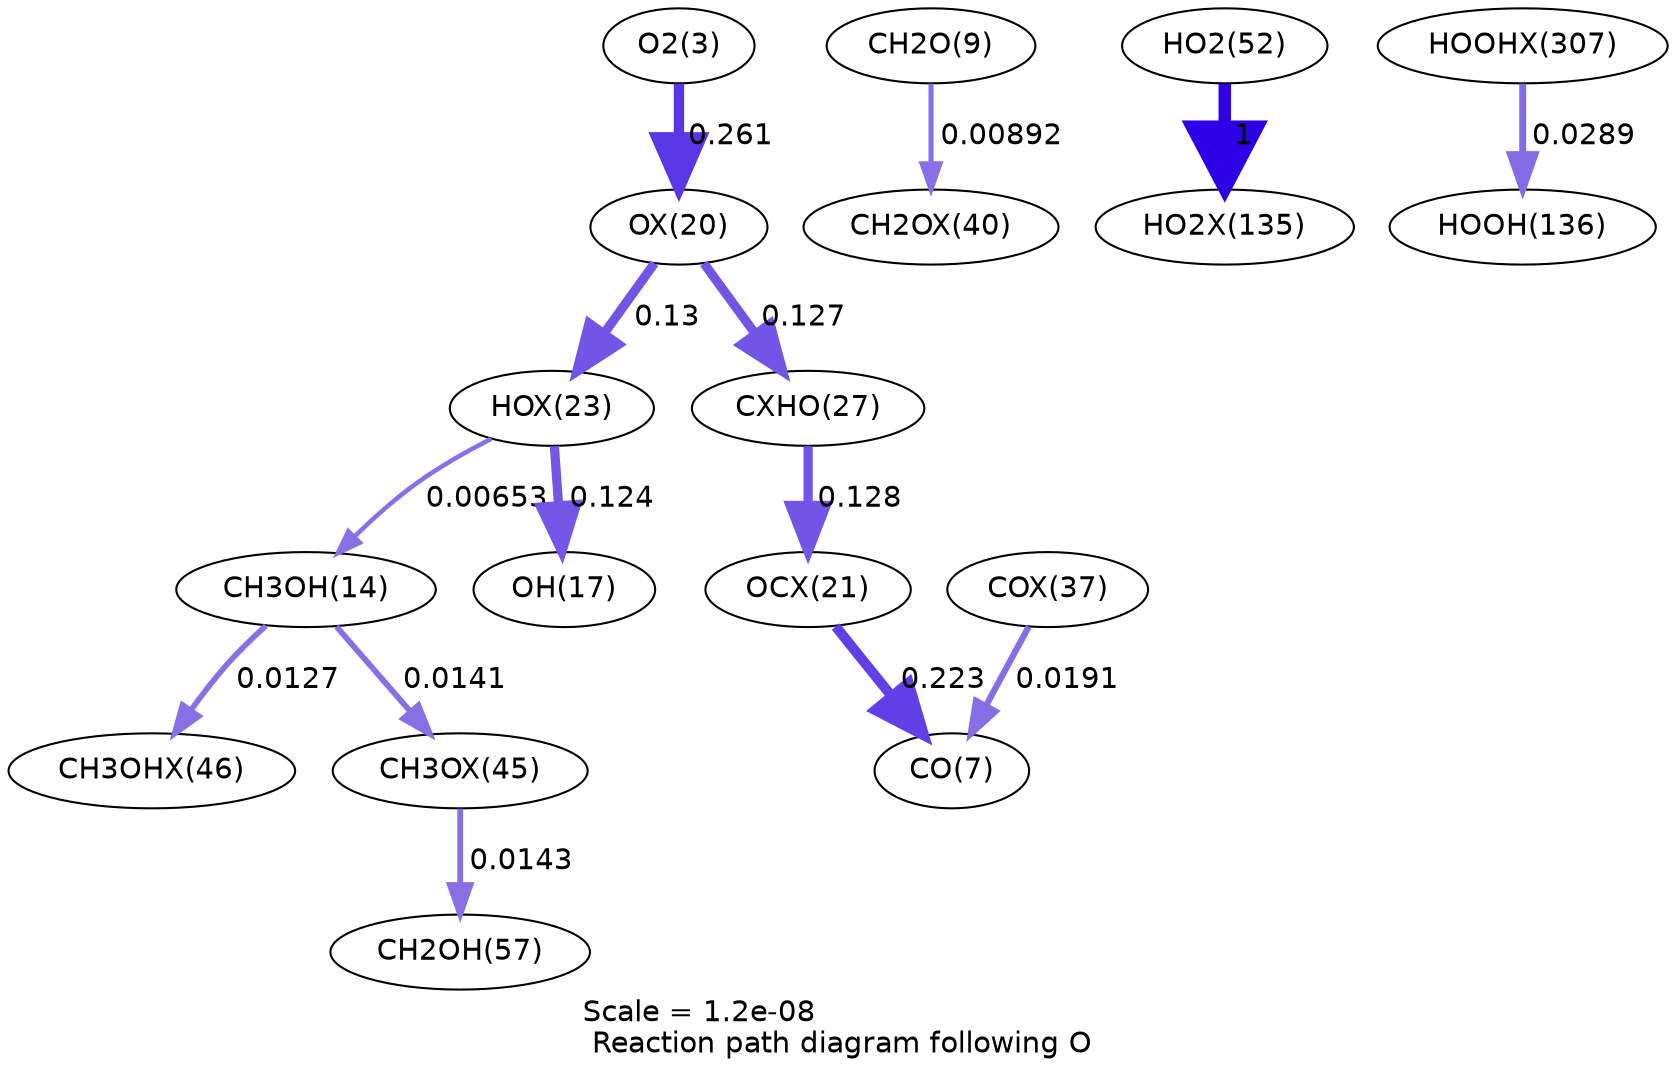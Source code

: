 digraph reaction_paths {
center=1;
s5 -> s36[fontname="Helvetica", penwidth=4.98, arrowsize=2.49, color="0.7, 0.761, 0.9"
, label=" 0.261"];
s36 -> s39[fontname="Helvetica", penwidth=4.46, arrowsize=2.23, color="0.7, 0.63, 0.9"
, label=" 0.13"];
s36 -> s42[fontname="Helvetica", penwidth=4.44, arrowsize=2.22, color="0.7, 0.627, 0.9"
, label=" 0.127"];
s39 -> s16[fontname="Helvetica", penwidth=2.2, arrowsize=1.1, color="0.7, 0.507, 0.9"
, label=" 0.00653"];
s39 -> s19[fontname="Helvetica", penwidth=4.43, arrowsize=2.21, color="0.7, 0.624, 0.9"
, label=" 0.124"];
s16 -> s53[fontname="Helvetica", penwidth=2.71, arrowsize=1.35, color="0.7, 0.513, 0.9"
, label=" 0.0127"];
s16 -> s52[fontname="Helvetica", penwidth=2.78, arrowsize=1.39, color="0.7, 0.514, 0.9"
, label=" 0.0141"];
s52 -> s24[fontname="Helvetica", penwidth=2.79, arrowsize=1.4, color="0.7, 0.514, 0.9"
, label=" 0.0143"];
s11 -> s50[fontname="Helvetica", penwidth=2.44, arrowsize=1.22, color="0.7, 0.509, 0.9"
, label=" 0.00892"];
s21 -> s56[fontname="Helvetica", penwidth=6, arrowsize=3, color="0.7, 1.5, 0.9"
, label=" 1"];
s37 -> s9[fontname="Helvetica", penwidth=4.87, arrowsize=2.43, color="0.7, 0.723, 0.9"
, label=" 0.223"];
s47 -> s9[fontname="Helvetica", penwidth=3.01, arrowsize=1.51, color="0.7, 0.519, 0.9"
, label=" 0.0191"];
s42 -> s37[fontname="Helvetica", penwidth=4.45, arrowsize=2.22, color="0.7, 0.628, 0.9"
, label=" 0.128"];
s65 -> s27[fontname="Helvetica", penwidth=3.33, arrowsize=1.66, color="0.7, 0.529, 0.9"
, label=" 0.0289"];
s5 [ fontname="Helvetica", label="O2(3)"];
s9 [ fontname="Helvetica", label="CO(7)"];
s11 [ fontname="Helvetica", label="CH2O(9)"];
s16 [ fontname="Helvetica", label="CH3OH(14)"];
s19 [ fontname="Helvetica", label="OH(17)"];
s21 [ fontname="Helvetica", label="HO2(52)"];
s24 [ fontname="Helvetica", label="CH2OH(57)"];
s27 [ fontname="Helvetica", label="HOOH(136)"];
s36 [ fontname="Helvetica", label="OX(20)"];
s37 [ fontname="Helvetica", label="OCX(21)"];
s39 [ fontname="Helvetica", label="HOX(23)"];
s42 [ fontname="Helvetica", label="CXHO(27)"];
s47 [ fontname="Helvetica", label="COX(37)"];
s50 [ fontname="Helvetica", label="CH2OX(40)"];
s52 [ fontname="Helvetica", label="CH3OX(45)"];
s53 [ fontname="Helvetica", label="CH3OHX(46)"];
s56 [ fontname="Helvetica", label="HO2X(135)"];
s65 [ fontname="Helvetica", label="HOOHX(307)"];
 label = "Scale = 1.2e-08\l Reaction path diagram following O";
 fontname = "Helvetica";
}
